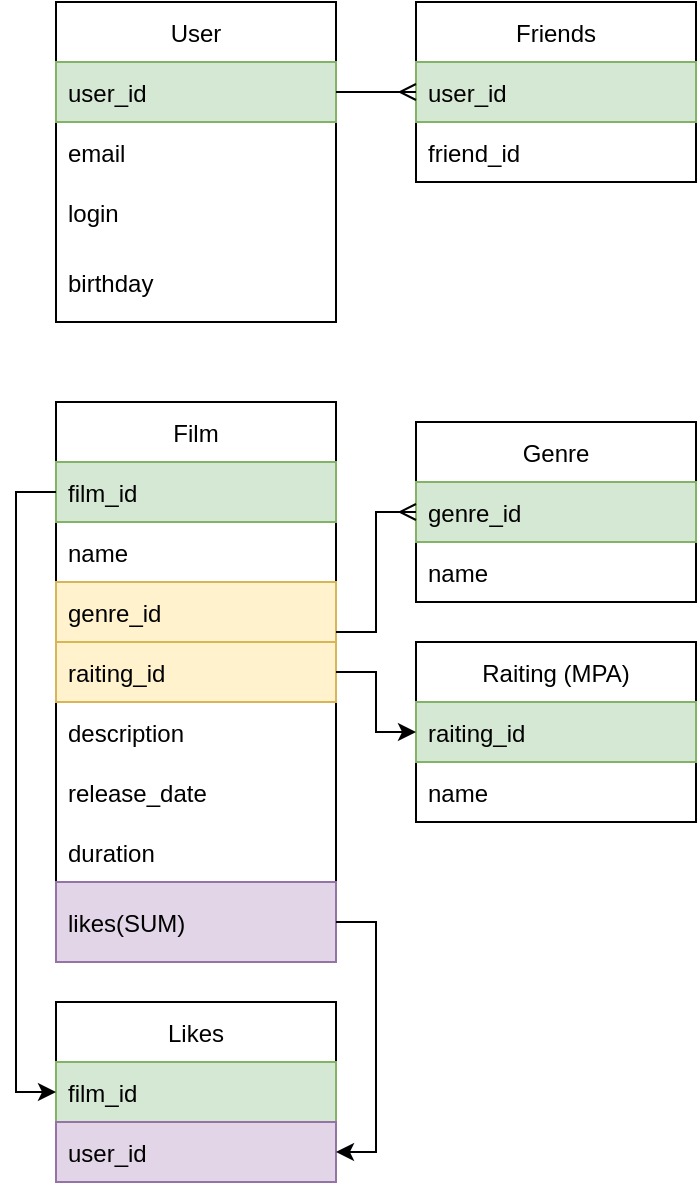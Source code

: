 <mxfile version="20.1.1" type="device"><diagram id="efb312xczUEg8oohR8kD" name="Page-1"><mxGraphModel dx="1422" dy="758" grid="1" gridSize="10" guides="1" tooltips="1" connect="1" arrows="1" fold="1" page="1" pageScale="1" pageWidth="827" pageHeight="1169" math="0" shadow="0"><root><mxCell id="0"/><mxCell id="1" parent="0"/><mxCell id="-K-mgJfLqVWwByueZZc4-1" value="User" style="swimlane;fontStyle=0;childLayout=stackLayout;horizontal=1;startSize=30;horizontalStack=0;resizeParent=1;resizeParentMax=0;resizeLast=0;collapsible=1;marginBottom=0;" parent="1" vertex="1"><mxGeometry x="80" y="40" width="140" height="160" as="geometry"/></mxCell><mxCell id="-K-mgJfLqVWwByueZZc4-2" value="user_id" style="text;strokeColor=#82b366;fillColor=#d5e8d4;align=left;verticalAlign=middle;spacingLeft=4;spacingRight=4;overflow=hidden;points=[[0,0.5],[1,0.5]];portConstraint=eastwest;rotatable=0;shadow=0;" parent="-K-mgJfLqVWwByueZZc4-1" vertex="1"><mxGeometry y="30" width="140" height="30" as="geometry"/></mxCell><mxCell id="-K-mgJfLqVWwByueZZc4-3" value="email" style="text;strokeColor=none;fillColor=none;align=left;verticalAlign=middle;spacingLeft=4;spacingRight=4;overflow=hidden;points=[[0,0.5],[1,0.5]];portConstraint=eastwest;rotatable=0;" parent="-K-mgJfLqVWwByueZZc4-1" vertex="1"><mxGeometry y="60" width="140" height="30" as="geometry"/></mxCell><mxCell id="-K-mgJfLqVWwByueZZc4-4" value="login" style="text;strokeColor=none;fillColor=none;align=left;verticalAlign=middle;spacingLeft=4;spacingRight=4;overflow=hidden;points=[[0,0.5],[1,0.5]];portConstraint=eastwest;rotatable=0;" parent="-K-mgJfLqVWwByueZZc4-1" vertex="1"><mxGeometry y="90" width="140" height="30" as="geometry"/></mxCell><mxCell id="-K-mgJfLqVWwByueZZc4-10" value="birthday" style="text;strokeColor=none;fillColor=none;align=left;verticalAlign=middle;spacingLeft=4;spacingRight=4;overflow=hidden;points=[[0,0.5],[1,0.5]];portConstraint=eastwest;rotatable=0;" parent="-K-mgJfLqVWwByueZZc4-1" vertex="1"><mxGeometry y="120" width="140" height="40" as="geometry"/></mxCell><mxCell id="-K-mgJfLqVWwByueZZc4-5" value="Friends" style="swimlane;fontStyle=0;childLayout=stackLayout;horizontal=1;startSize=30;horizontalStack=0;resizeParent=1;resizeParentMax=0;resizeLast=0;collapsible=1;marginBottom=0;" parent="1" vertex="1"><mxGeometry x="260" y="40" width="140" height="90" as="geometry"/></mxCell><mxCell id="-K-mgJfLqVWwByueZZc4-6" value="user_id" style="text;strokeColor=#82b366;fillColor=#d5e8d4;align=left;verticalAlign=middle;spacingLeft=4;spacingRight=4;overflow=hidden;points=[[0,0.5],[1,0.5]];portConstraint=eastwest;rotatable=0;" parent="-K-mgJfLqVWwByueZZc4-5" vertex="1"><mxGeometry y="30" width="140" height="30" as="geometry"/></mxCell><mxCell id="-K-mgJfLqVWwByueZZc4-7" value="friend_id" style="text;strokeColor=none;fillColor=none;align=left;verticalAlign=middle;spacingLeft=4;spacingRight=4;overflow=hidden;points=[[0,0.5],[1,0.5]];portConstraint=eastwest;rotatable=0;" parent="-K-mgJfLqVWwByueZZc4-5" vertex="1"><mxGeometry y="60" width="140" height="30" as="geometry"/></mxCell><mxCell id="rjptrV11p9XwEAA9na_I-1" value="Film" style="swimlane;fontStyle=0;childLayout=stackLayout;horizontal=1;startSize=30;horizontalStack=0;resizeParent=1;resizeParentMax=0;resizeLast=0;collapsible=1;marginBottom=0;" parent="1" vertex="1"><mxGeometry x="80" y="240" width="140" height="280" as="geometry"/></mxCell><mxCell id="rjptrV11p9XwEAA9na_I-2" value="film_id" style="text;strokeColor=#82b366;fillColor=#d5e8d4;align=left;verticalAlign=middle;spacingLeft=4;spacingRight=4;overflow=hidden;points=[[0,0.5],[1,0.5]];portConstraint=eastwest;rotatable=0;" parent="rjptrV11p9XwEAA9na_I-1" vertex="1"><mxGeometry y="30" width="140" height="30" as="geometry"/></mxCell><mxCell id="rjptrV11p9XwEAA9na_I-3" value="name" style="text;strokeColor=none;fillColor=none;align=left;verticalAlign=middle;spacingLeft=4;spacingRight=4;overflow=hidden;points=[[0,0.5],[1,0.5]];portConstraint=eastwest;rotatable=0;" parent="rjptrV11p9XwEAA9na_I-1" vertex="1"><mxGeometry y="60" width="140" height="30" as="geometry"/></mxCell><mxCell id="rjptrV11p9XwEAA9na_I-4" value="genre_id" style="text;strokeColor=#d6b656;fillColor=#fff2cc;align=left;verticalAlign=middle;spacingLeft=4;spacingRight=4;overflow=hidden;points=[[0,0.5],[1,0.5]];portConstraint=eastwest;rotatable=0;" parent="rjptrV11p9XwEAA9na_I-1" vertex="1"><mxGeometry y="90" width="140" height="30" as="geometry"/></mxCell><mxCell id="rjptrV11p9XwEAA9na_I-5" value="raiting_id" style="text;strokeColor=#d6b656;fillColor=#fff2cc;align=left;verticalAlign=middle;spacingLeft=4;spacingRight=4;overflow=hidden;points=[[0,0.5],[1,0.5]];portConstraint=eastwest;rotatable=0;" parent="rjptrV11p9XwEAA9na_I-1" vertex="1"><mxGeometry y="120" width="140" height="30" as="geometry"/></mxCell><mxCell id="rjptrV11p9XwEAA9na_I-6" value="description" style="text;strokeColor=none;fillColor=none;align=left;verticalAlign=middle;spacingLeft=4;spacingRight=4;overflow=hidden;points=[[0,0.5],[1,0.5]];portConstraint=eastwest;rotatable=0;" parent="rjptrV11p9XwEAA9na_I-1" vertex="1"><mxGeometry y="150" width="140" height="30" as="geometry"/></mxCell><mxCell id="rjptrV11p9XwEAA9na_I-7" value="release_date" style="text;strokeColor=none;fillColor=none;align=left;verticalAlign=middle;spacingLeft=4;spacingRight=4;overflow=hidden;points=[[0,0.5],[1,0.5]];portConstraint=eastwest;rotatable=0;" parent="rjptrV11p9XwEAA9na_I-1" vertex="1"><mxGeometry y="180" width="140" height="30" as="geometry"/></mxCell><mxCell id="rjptrV11p9XwEAA9na_I-8" value="duration" style="text;strokeColor=none;fillColor=none;align=left;verticalAlign=middle;spacingLeft=4;spacingRight=4;overflow=hidden;points=[[0,0.5],[1,0.5]];portConstraint=eastwest;rotatable=0;" parent="rjptrV11p9XwEAA9na_I-1" vertex="1"><mxGeometry y="210" width="140" height="30" as="geometry"/></mxCell><mxCell id="rjptrV11p9XwEAA9na_I-9" value="likes(SUM)" style="text;strokeColor=#9673a6;fillColor=#e1d5e7;align=left;verticalAlign=middle;spacingLeft=4;spacingRight=4;overflow=hidden;points=[[0,0.5],[1,0.5]];portConstraint=eastwest;rotatable=0;" parent="rjptrV11p9XwEAA9na_I-1" vertex="1"><mxGeometry y="240" width="140" height="40" as="geometry"/></mxCell><mxCell id="rjptrV11p9XwEAA9na_I-16" value="" style="edgeStyle=orthogonalEdgeStyle;rounded=0;orthogonalLoop=1;jettySize=auto;html=1;entryX=0;entryY=0.5;entryDx=0;entryDy=0;endArrow=ERmany;endFill=0;" parent="1" source="-K-mgJfLqVWwByueZZc4-2" target="-K-mgJfLqVWwByueZZc4-6" edge="1"><mxGeometry relative="1" as="geometry"><mxPoint x="220" y="160" as="sourcePoint"/></mxGeometry></mxCell><mxCell id="rjptrV11p9XwEAA9na_I-18" value="Genre" style="swimlane;fontStyle=0;childLayout=stackLayout;horizontal=1;startSize=30;horizontalStack=0;resizeParent=1;resizeParentMax=0;resizeLast=0;collapsible=1;marginBottom=0;" parent="1" vertex="1"><mxGeometry x="260" y="250" width="140" height="90" as="geometry"/></mxCell><mxCell id="rjptrV11p9XwEAA9na_I-19" value="genre_id" style="text;strokeColor=#82b366;fillColor=#d5e8d4;align=left;verticalAlign=middle;spacingLeft=4;spacingRight=4;overflow=hidden;points=[[0,0.5],[1,0.5]];portConstraint=eastwest;rotatable=0;" parent="rjptrV11p9XwEAA9na_I-18" vertex="1"><mxGeometry y="30" width="140" height="30" as="geometry"/></mxCell><mxCell id="rjptrV11p9XwEAA9na_I-20" value="name" style="text;strokeColor=none;fillColor=none;align=left;verticalAlign=middle;spacingLeft=4;spacingRight=4;overflow=hidden;points=[[0,0.5],[1,0.5]];portConstraint=eastwest;rotatable=0;" parent="rjptrV11p9XwEAA9na_I-18" vertex="1"><mxGeometry y="60" width="140" height="30" as="geometry"/></mxCell><mxCell id="rjptrV11p9XwEAA9na_I-22" value="" style="edgeStyle=orthogonalEdgeStyle;rounded=0;orthogonalLoop=1;jettySize=auto;html=1;entryX=0;entryY=0.5;entryDx=0;entryDy=0;endArrow=ERmany;endFill=0;" parent="1" source="rjptrV11p9XwEAA9na_I-4" target="rjptrV11p9XwEAA9na_I-19" edge="1"><mxGeometry relative="1" as="geometry"><Array as="points"><mxPoint x="240" y="355"/><mxPoint x="240" y="295"/></Array></mxGeometry></mxCell><mxCell id="rjptrV11p9XwEAA9na_I-24" value="Raiting (MPA)" style="swimlane;fontStyle=0;childLayout=stackLayout;horizontal=1;startSize=30;horizontalStack=0;resizeParent=1;resizeParentMax=0;resizeLast=0;collapsible=1;marginBottom=0;" parent="1" vertex="1"><mxGeometry x="260" y="360" width="140" height="90" as="geometry"/></mxCell><mxCell id="rjptrV11p9XwEAA9na_I-25" value="raiting_id" style="text;strokeColor=#82b366;fillColor=#d5e8d4;align=left;verticalAlign=middle;spacingLeft=4;spacingRight=4;overflow=hidden;points=[[0,0.5],[1,0.5]];portConstraint=eastwest;rotatable=0;" parent="rjptrV11p9XwEAA9na_I-24" vertex="1"><mxGeometry y="30" width="140" height="30" as="geometry"/></mxCell><mxCell id="rjptrV11p9XwEAA9na_I-26" value="name" style="text;strokeColor=none;fillColor=none;align=left;verticalAlign=middle;spacingLeft=4;spacingRight=4;overflow=hidden;points=[[0,0.5],[1,0.5]];portConstraint=eastwest;rotatable=0;" parent="rjptrV11p9XwEAA9na_I-24" vertex="1"><mxGeometry y="60" width="140" height="30" as="geometry"/></mxCell><mxCell id="rjptrV11p9XwEAA9na_I-28" style="edgeStyle=orthogonalEdgeStyle;rounded=0;orthogonalLoop=1;jettySize=auto;html=1;exitX=1;exitY=0.5;exitDx=0;exitDy=0;entryX=0;entryY=0.5;entryDx=0;entryDy=0;" parent="1" source="rjptrV11p9XwEAA9na_I-5" target="rjptrV11p9XwEAA9na_I-25" edge="1"><mxGeometry relative="1" as="geometry"/></mxCell><mxCell id="rjptrV11p9XwEAA9na_I-29" value="Likes" style="swimlane;fontStyle=0;childLayout=stackLayout;horizontal=1;startSize=30;horizontalStack=0;resizeParent=1;resizeParentMax=0;resizeLast=0;collapsible=1;marginBottom=0;" parent="1" vertex="1"><mxGeometry x="80" y="540" width="140" height="90" as="geometry"/></mxCell><mxCell id="rjptrV11p9XwEAA9na_I-30" value="film_id" style="text;strokeColor=#82b366;fillColor=#d5e8d4;align=left;verticalAlign=middle;spacingLeft=4;spacingRight=4;overflow=hidden;points=[[0,0.5],[1,0.5]];portConstraint=eastwest;rotatable=0;" parent="rjptrV11p9XwEAA9na_I-29" vertex="1"><mxGeometry y="30" width="140" height="30" as="geometry"/></mxCell><mxCell id="tdVHRCyYMreDuWcYoI_6-1" value="user_id" style="text;strokeColor=#9673a6;fillColor=#e1d5e7;align=left;verticalAlign=middle;spacingLeft=4;spacingRight=4;overflow=hidden;points=[[0,0.5],[1,0.5]];portConstraint=eastwest;rotatable=0;" parent="rjptrV11p9XwEAA9na_I-29" vertex="1"><mxGeometry y="60" width="140" height="30" as="geometry"/></mxCell><mxCell id="rjptrV11p9XwEAA9na_I-33" style="edgeStyle=orthogonalEdgeStyle;rounded=0;orthogonalLoop=1;jettySize=auto;html=1;entryX=0;entryY=0.5;entryDx=0;entryDy=0;exitX=0;exitY=0.5;exitDx=0;exitDy=0;" parent="1" source="rjptrV11p9XwEAA9na_I-2" target="rjptrV11p9XwEAA9na_I-30" edge="1"><mxGeometry relative="1" as="geometry"/></mxCell><mxCell id="tdVHRCyYMreDuWcYoI_6-2" style="edgeStyle=orthogonalEdgeStyle;rounded=0;orthogonalLoop=1;jettySize=auto;html=1;exitX=1;exitY=0.5;exitDx=0;exitDy=0;entryX=1;entryY=0.5;entryDx=0;entryDy=0;" parent="1" source="rjptrV11p9XwEAA9na_I-9" target="tdVHRCyYMreDuWcYoI_6-1" edge="1"><mxGeometry relative="1" as="geometry"/></mxCell></root></mxGraphModel></diagram></mxfile>